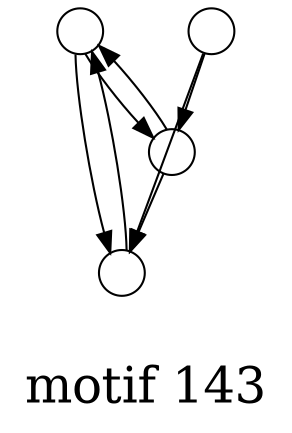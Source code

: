/*****
motif 143
*****/

digraph G {
  graph [splines=false overlap=false]
  node  [shape=ellipse, width=0.3, height=0.3, label=""]
  0 ;
  1 ;
  2 ;
  3 ;
  0 -> 1;
  0 -> 2;
  1 -> 0;
  1 -> 2;
  2 -> 0;
  3 -> 1;
  3 -> 2;
  label = "\nmotif 143\n";  fontsize=24;
}
